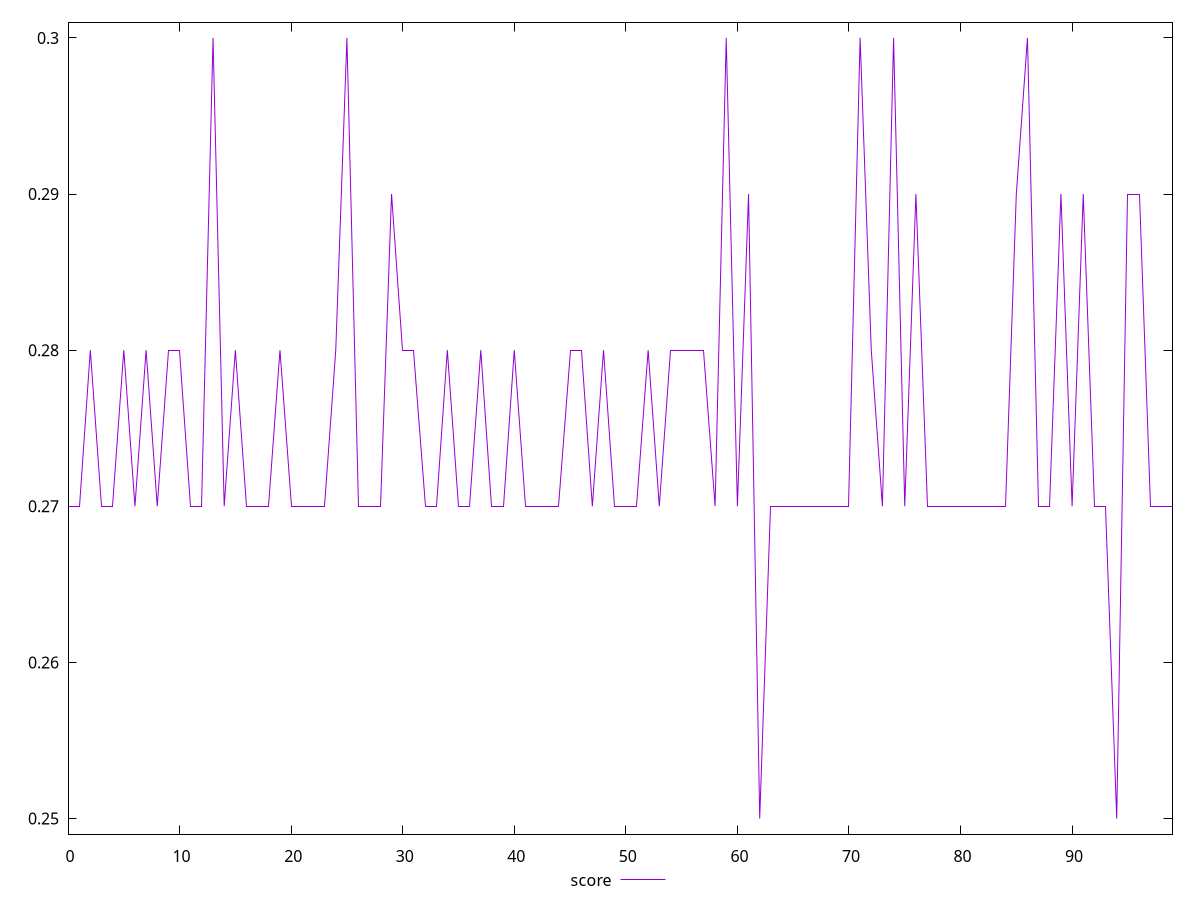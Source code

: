 reset

$score <<EOF
0 0.27
1 0.27
2 0.28
3 0.27
4 0.27
5 0.28
6 0.27
7 0.28
8 0.27
9 0.28
10 0.28
11 0.27
12 0.27
13 0.3
14 0.27
15 0.28
16 0.27
17 0.27
18 0.27
19 0.28
20 0.27
21 0.27
22 0.27
23 0.27
24 0.28
25 0.3
26 0.27
27 0.27
28 0.27
29 0.29
30 0.28
31 0.28
32 0.27
33 0.27
34 0.28
35 0.27
36 0.27
37 0.28
38 0.27
39 0.27
40 0.28
41 0.27
42 0.27
43 0.27
44 0.27
45 0.28
46 0.28
47 0.27
48 0.28
49 0.27
50 0.27
51 0.27
52 0.28
53 0.27
54 0.28
55 0.28
56 0.28
57 0.28
58 0.27
59 0.3
60 0.27
61 0.29
62 0.25
63 0.27
64 0.27
65 0.27
66 0.27
67 0.27
68 0.27
69 0.27
70 0.27
71 0.3
72 0.28
73 0.27
74 0.3
75 0.27
76 0.29
77 0.27
78 0.27
79 0.27
80 0.27
81 0.27
82 0.27
83 0.27
84 0.27
85 0.29
86 0.3
87 0.27
88 0.27
89 0.29
90 0.27
91 0.29
92 0.27
93 0.27
94 0.25
95 0.29
96 0.29
97 0.27
98 0.27
99 0.27
EOF

set key outside below
set xrange [0:99]
set yrange [0.249:0.301]
set trange [0.249:0.301]
set terminal svg size 640, 500 enhanced background rgb 'white'
set output "report_00018_2021-02-10T15-25-16.877Z/uses-text-compression/samples/pages+cached+noadtech/score/values.svg"

plot $score title "score" with line

reset
